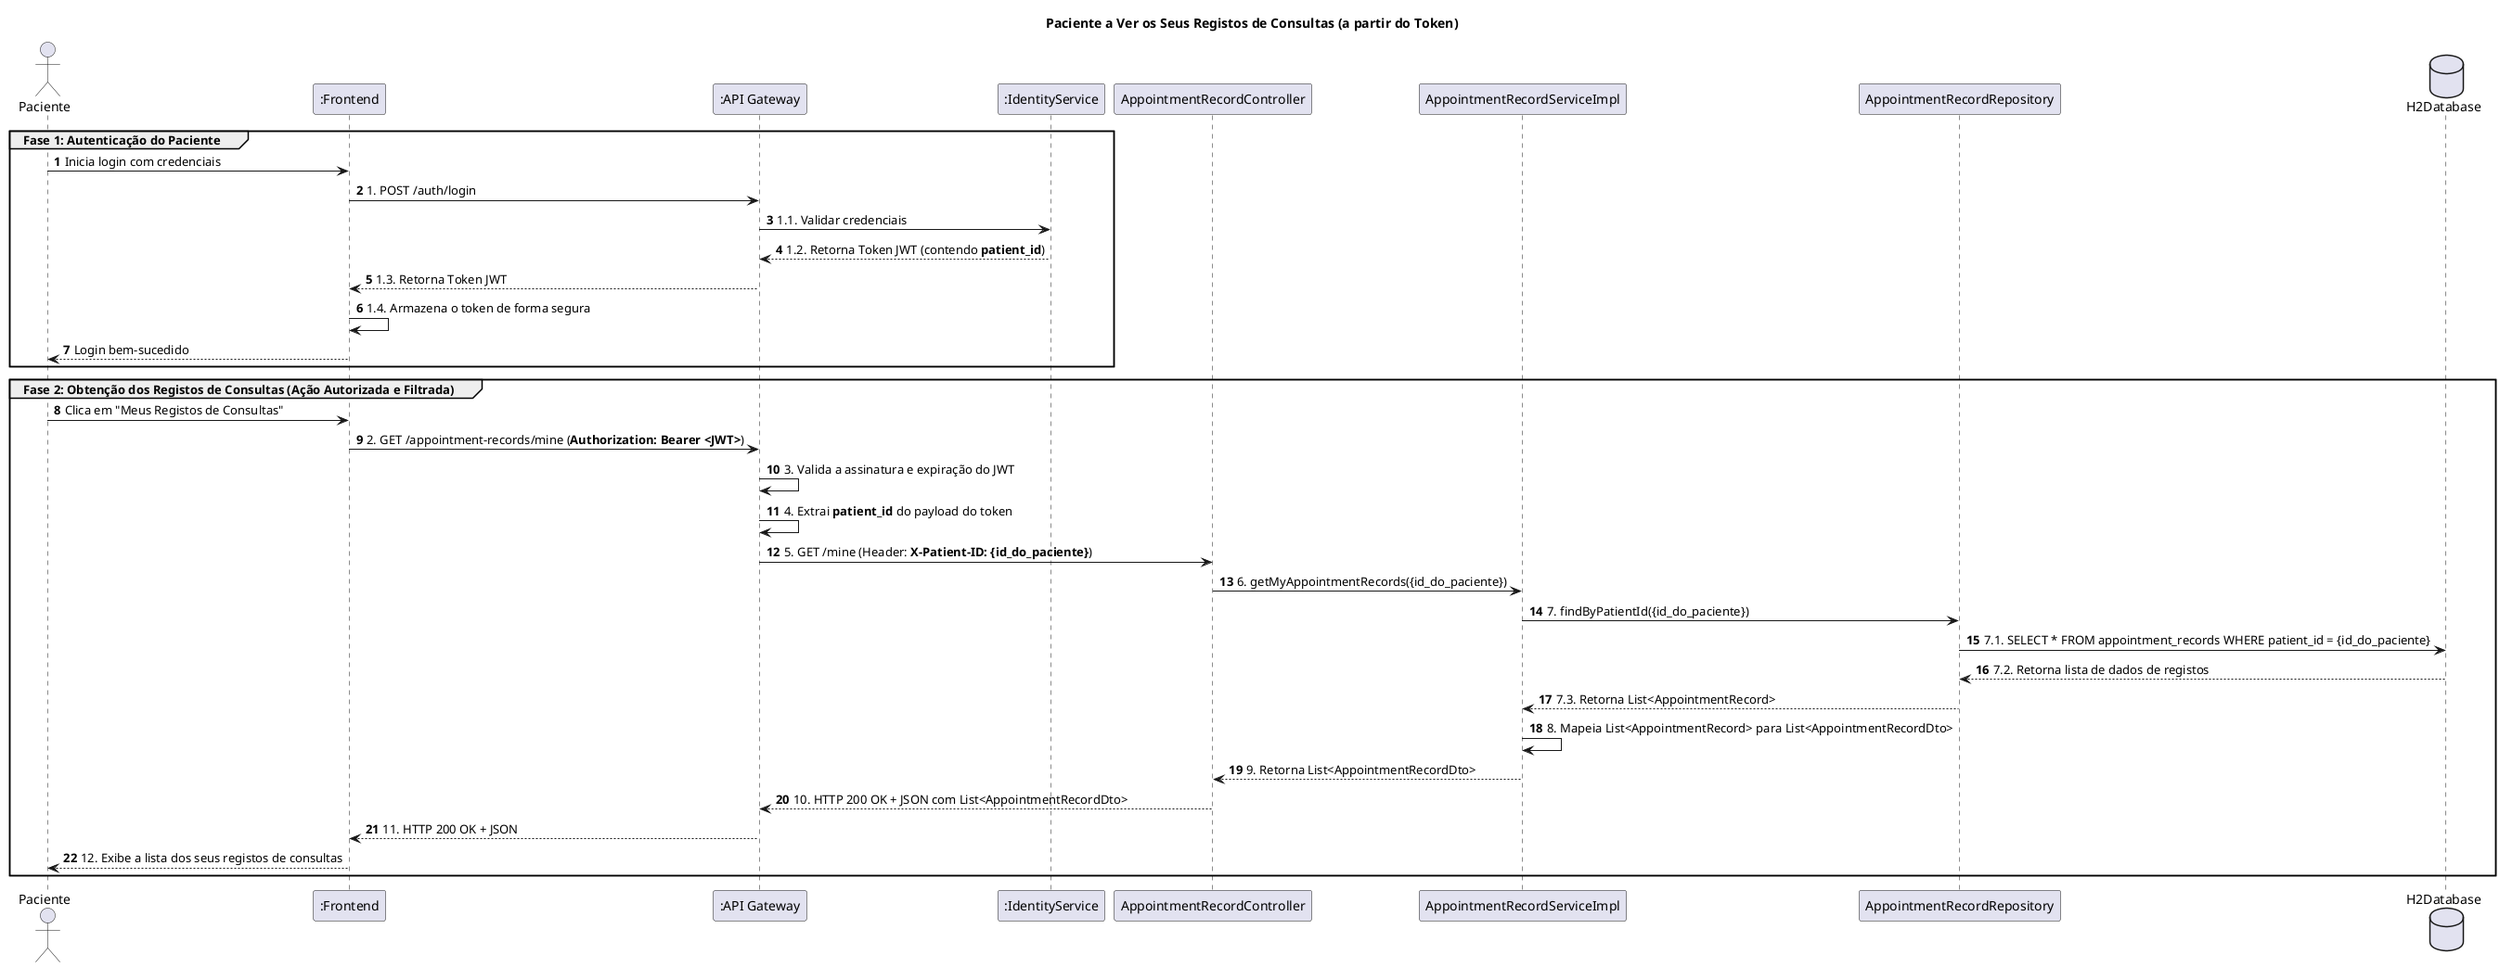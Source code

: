 @startuml
title Paciente a Ver os Seus Registos de Consultas (a partir do Token)

actor "Paciente" as User
participant ":Frontend" as Frontend
participant ":API Gateway" as Gateway
participant ":IdentityService" as IdentityService
participant AppointmentRecordController as Controller
participant AppointmentRecordServiceImpl as Service
participant AppointmentRecordRepository as Repo
database "H2Database" as DB

autonumber

group Fase 1: Autenticação do Paciente

    User -> Frontend : Inicia login com credenciais
    Frontend -> Gateway : 1. POST /auth/login
    Gateway -> IdentityService : 1.1. Validar credenciais
    IdentityService --> Gateway : 1.2. Retorna Token JWT (contendo **patient_id**)
    Gateway --> Frontend : 1.3. Retorna Token JWT
    Frontend -> Frontend : 1.4. Armazena o token de forma segura
    Frontend --> User : Login bem-sucedido

end

group Fase 2: Obtenção dos Registos de Consultas (Ação Autorizada e Filtrada)

    User -> Frontend : Clica em "Meus Registos de Consultas"

    Frontend -> Gateway : 2. GET /appointment-records/mine (**Authorization: Bearer <JWT>**)

    Gateway -> Gateway : 3. Valida a assinatura e expiração do JWT

    Gateway -> Gateway : 4. Extrai **patient_id** do payload do token

    Gateway -> Controller : 5. GET /mine (Header: **X-Patient-ID: {id_do_paciente}**)

    Controller -> Service : 6. getMyAppointmentRecords({id_do_paciente})
    Service -> Repo : 7. findByPatientId({id_do_paciente})

    Repo -> DB : 7.1. SELECT * FROM appointment_records WHERE patient_id = {id_do_paciente}

    DB --> Repo : 7.2. Retorna lista de dados de registos
    Repo --> Service : 7.3. Retorna List<AppointmentRecord>
    Service -> Service : 8. Mapeia List<AppointmentRecord> para List<AppointmentRecordDto>
    Service --> Controller : 9. Retorna List<AppointmentRecordDto>

    Controller --> Gateway : 10. HTTP 200 OK + JSON com List<AppointmentRecordDto>

    Gateway --> Frontend : 11. HTTP 200 OK + JSON

    Frontend --> User : 12. Exibe a lista dos seus registos de consultas

end
@enduml